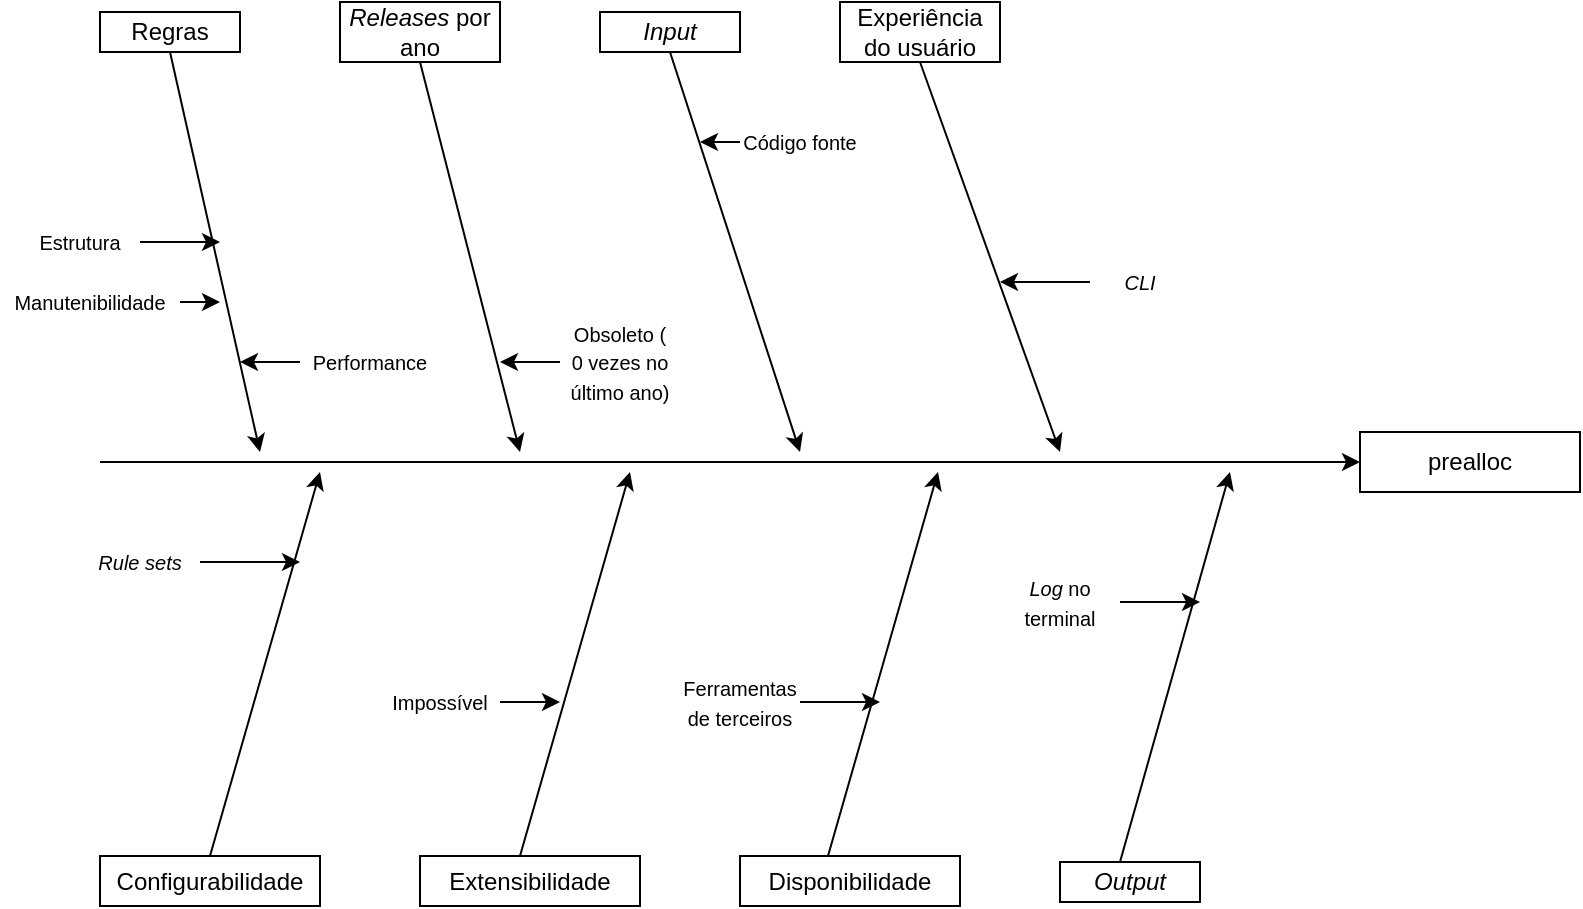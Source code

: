 <mxfile version="21.2.9" type="device">
  <diagram name="Página-1" id="SFaAdaLeswU1lWEI1o-6">
    <mxGraphModel dx="1434" dy="731" grid="1" gridSize="10" guides="1" tooltips="1" connect="1" arrows="1" fold="1" page="1" pageScale="1" pageWidth="827" pageHeight="1169" math="0" shadow="0">
      <root>
        <mxCell id="0" />
        <mxCell id="1" parent="0" />
        <mxCell id="u3kmKQPeAdHwH4gY3bJC-2" value="prealloc" style="rounded=0;whiteSpace=wrap;html=1;" parent="1" vertex="1">
          <mxGeometry x="680" y="360" width="110" height="30" as="geometry" />
        </mxCell>
        <mxCell id="u3kmKQPeAdHwH4gY3bJC-3" value="" style="endArrow=classic;html=1;rounded=0;entryX=0;entryY=0.5;entryDx=0;entryDy=0;" parent="1" target="u3kmKQPeAdHwH4gY3bJC-2" edge="1">
          <mxGeometry width="50" height="50" relative="1" as="geometry">
            <mxPoint x="50" y="375" as="sourcePoint" />
            <mxPoint x="440" y="370" as="targetPoint" />
          </mxGeometry>
        </mxCell>
        <mxCell id="u3kmKQPeAdHwH4gY3bJC-4" value="Regras" style="rounded=0;whiteSpace=wrap;html=1;" parent="1" vertex="1">
          <mxGeometry x="50" y="150" width="70" height="20" as="geometry" />
        </mxCell>
        <mxCell id="u3kmKQPeAdHwH4gY3bJC-5" value="&lt;i&gt;Releases&lt;/i&gt;&amp;nbsp;por ano" style="rounded=0;whiteSpace=wrap;html=1;" parent="1" vertex="1">
          <mxGeometry x="170" y="145" width="80" height="30" as="geometry" />
        </mxCell>
        <mxCell id="u3kmKQPeAdHwH4gY3bJC-7" value="&lt;i&gt;Input&lt;/i&gt;" style="rounded=0;whiteSpace=wrap;html=1;" parent="1" vertex="1">
          <mxGeometry x="300" y="150" width="70" height="20" as="geometry" />
        </mxCell>
        <mxCell id="u3kmKQPeAdHwH4gY3bJC-8" value="Configurabilidade" style="rounded=0;whiteSpace=wrap;html=1;" parent="1" vertex="1">
          <mxGeometry x="50" y="572" width="110" height="25" as="geometry" />
        </mxCell>
        <mxCell id="u3kmKQPeAdHwH4gY3bJC-10" value="Extensibilidade" style="rounded=0;whiteSpace=wrap;html=1;" parent="1" vertex="1">
          <mxGeometry x="210" y="572" width="110" height="25" as="geometry" />
        </mxCell>
        <mxCell id="u3kmKQPeAdHwH4gY3bJC-11" value="Disponibilidade" style="rounded=0;whiteSpace=wrap;html=1;" parent="1" vertex="1">
          <mxGeometry x="370" y="572" width="110" height="25" as="geometry" />
        </mxCell>
        <mxCell id="u3kmKQPeAdHwH4gY3bJC-12" value="Experiência do usuário" style="rounded=0;whiteSpace=wrap;html=1;" parent="1" vertex="1">
          <mxGeometry x="420" y="145" width="80" height="30" as="geometry" />
        </mxCell>
        <mxCell id="u3kmKQPeAdHwH4gY3bJC-13" value="&lt;i&gt;Output&lt;/i&gt;" style="rounded=0;whiteSpace=wrap;html=1;" parent="1" vertex="1">
          <mxGeometry x="530" y="575" width="70" height="20" as="geometry" />
        </mxCell>
        <mxCell id="u3kmKQPeAdHwH4gY3bJC-14" value="" style="endArrow=classic;html=1;rounded=0;exitX=0.5;exitY=1;exitDx=0;exitDy=0;" parent="1" source="u3kmKQPeAdHwH4gY3bJC-4" edge="1">
          <mxGeometry width="50" height="50" relative="1" as="geometry">
            <mxPoint x="390" y="420" as="sourcePoint" />
            <mxPoint x="130" y="370" as="targetPoint" />
          </mxGeometry>
        </mxCell>
        <mxCell id="u3kmKQPeAdHwH4gY3bJC-15" value="" style="endArrow=classic;html=1;rounded=0;exitX=0.5;exitY=1;exitDx=0;exitDy=0;" parent="1" source="u3kmKQPeAdHwH4gY3bJC-5" edge="1">
          <mxGeometry width="50" height="50" relative="1" as="geometry">
            <mxPoint x="390" y="420" as="sourcePoint" />
            <mxPoint x="260" y="370" as="targetPoint" />
          </mxGeometry>
        </mxCell>
        <mxCell id="u3kmKQPeAdHwH4gY3bJC-16" value="" style="endArrow=classic;html=1;rounded=0;exitX=0.5;exitY=1;exitDx=0;exitDy=0;" parent="1" source="u3kmKQPeAdHwH4gY3bJC-7" edge="1">
          <mxGeometry width="50" height="50" relative="1" as="geometry">
            <mxPoint x="390" y="420" as="sourcePoint" />
            <mxPoint x="400" y="370" as="targetPoint" />
          </mxGeometry>
        </mxCell>
        <mxCell id="u3kmKQPeAdHwH4gY3bJC-17" value="" style="endArrow=classic;html=1;rounded=0;exitX=0.5;exitY=1;exitDx=0;exitDy=0;" parent="1" source="u3kmKQPeAdHwH4gY3bJC-12" edge="1">
          <mxGeometry width="50" height="50" relative="1" as="geometry">
            <mxPoint x="390" y="420" as="sourcePoint" />
            <mxPoint x="530" y="370" as="targetPoint" />
          </mxGeometry>
        </mxCell>
        <mxCell id="u3kmKQPeAdHwH4gY3bJC-18" value="" style="endArrow=classic;html=1;rounded=0;exitX=0.5;exitY=0;exitDx=0;exitDy=0;" parent="1" source="u3kmKQPeAdHwH4gY3bJC-8" edge="1">
          <mxGeometry width="50" height="50" relative="1" as="geometry">
            <mxPoint x="390" y="420" as="sourcePoint" />
            <mxPoint x="160" y="380" as="targetPoint" />
          </mxGeometry>
        </mxCell>
        <mxCell id="u3kmKQPeAdHwH4gY3bJC-19" value="" style="endArrow=classic;html=1;rounded=0;exitX=0.5;exitY=0;exitDx=0;exitDy=0;" parent="1" edge="1">
          <mxGeometry width="50" height="50" relative="1" as="geometry">
            <mxPoint x="260" y="572" as="sourcePoint" />
            <mxPoint x="315" y="380" as="targetPoint" />
          </mxGeometry>
        </mxCell>
        <mxCell id="u3kmKQPeAdHwH4gY3bJC-20" value="" style="endArrow=classic;html=1;rounded=0;exitX=0.5;exitY=0;exitDx=0;exitDy=0;" parent="1" edge="1">
          <mxGeometry width="50" height="50" relative="1" as="geometry">
            <mxPoint x="414" y="572" as="sourcePoint" />
            <mxPoint x="469" y="380" as="targetPoint" />
          </mxGeometry>
        </mxCell>
        <mxCell id="u3kmKQPeAdHwH4gY3bJC-21" value="" style="endArrow=classic;html=1;rounded=0;exitX=0.5;exitY=0;exitDx=0;exitDy=0;" parent="1" edge="1">
          <mxGeometry width="50" height="50" relative="1" as="geometry">
            <mxPoint x="560" y="575" as="sourcePoint" />
            <mxPoint x="615" y="380" as="targetPoint" />
          </mxGeometry>
        </mxCell>
        <mxCell id="u3kmKQPeAdHwH4gY3bJC-37" style="edgeStyle=orthogonalEdgeStyle;rounded=0;orthogonalLoop=1;jettySize=auto;html=1;exitX=1;exitY=0.5;exitDx=0;exitDy=0;" parent="1" source="u3kmKQPeAdHwH4gY3bJC-28" edge="1">
          <mxGeometry relative="1" as="geometry">
            <mxPoint x="110" y="265" as="targetPoint" />
          </mxGeometry>
        </mxCell>
        <mxCell id="u3kmKQPeAdHwH4gY3bJC-28" value="&lt;span style=&quot;font-size: 10px;&quot;&gt;Estrutura&lt;/span&gt;" style="text;html=1;strokeColor=none;fillColor=none;align=center;verticalAlign=middle;whiteSpace=wrap;rounded=0;" parent="1" vertex="1">
          <mxGeometry x="10" y="250" width="60" height="30" as="geometry" />
        </mxCell>
        <mxCell id="u3kmKQPeAdHwH4gY3bJC-40" style="edgeStyle=orthogonalEdgeStyle;rounded=0;orthogonalLoop=1;jettySize=auto;html=1;exitX=1;exitY=0.5;exitDx=0;exitDy=0;" parent="1" source="u3kmKQPeAdHwH4gY3bJC-30" edge="1">
          <mxGeometry relative="1" as="geometry">
            <mxPoint x="110" y="295" as="targetPoint" />
          </mxGeometry>
        </mxCell>
        <mxCell id="u3kmKQPeAdHwH4gY3bJC-30" value="&lt;font style=&quot;font-size: 10px;&quot;&gt;Manutenibilidade&lt;/font&gt;" style="text;html=1;strokeColor=none;fillColor=none;align=center;verticalAlign=middle;whiteSpace=wrap;rounded=0;" parent="1" vertex="1">
          <mxGeometry y="280" width="90" height="30" as="geometry" />
        </mxCell>
        <mxCell id="u3kmKQPeAdHwH4gY3bJC-47" style="edgeStyle=orthogonalEdgeStyle;rounded=0;orthogonalLoop=1;jettySize=auto;html=1;exitX=0;exitY=0.5;exitDx=0;exitDy=0;" parent="1" source="u3kmKQPeAdHwH4gY3bJC-33" edge="1">
          <mxGeometry relative="1" as="geometry">
            <mxPoint x="120" y="325" as="targetPoint" />
          </mxGeometry>
        </mxCell>
        <mxCell id="u3kmKQPeAdHwH4gY3bJC-33" value="&lt;span style=&quot;font-size: 10px;&quot;&gt;Performance&lt;/span&gt;" style="text;html=1;strokeColor=none;fillColor=none;align=center;verticalAlign=middle;whiteSpace=wrap;rounded=0;" parent="1" vertex="1">
          <mxGeometry x="150" y="310" width="70" height="30" as="geometry" />
        </mxCell>
        <mxCell id="u3kmKQPeAdHwH4gY3bJC-56" style="edgeStyle=orthogonalEdgeStyle;rounded=0;orthogonalLoop=1;jettySize=auto;html=1;exitX=0;exitY=0.5;exitDx=0;exitDy=0;" parent="1" source="u3kmKQPeAdHwH4gY3bJC-53" edge="1">
          <mxGeometry relative="1" as="geometry">
            <mxPoint x="250" y="325" as="targetPoint" />
          </mxGeometry>
        </mxCell>
        <mxCell id="u3kmKQPeAdHwH4gY3bJC-53" value="&lt;font style=&quot;font-size: 10px;&quot;&gt;Obsoleto (&lt;br&gt;0 vezes no último ano)&lt;br&gt;&lt;/font&gt;" style="text;html=1;strokeColor=none;fillColor=none;align=center;verticalAlign=middle;whiteSpace=wrap;rounded=0;" parent="1" vertex="1">
          <mxGeometry x="280" y="310" width="60" height="30" as="geometry" />
        </mxCell>
        <mxCell id="u3kmKQPeAdHwH4gY3bJC-60" style="edgeStyle=orthogonalEdgeStyle;rounded=0;orthogonalLoop=1;jettySize=auto;html=1;exitX=0;exitY=0.5;exitDx=0;exitDy=0;" parent="1" source="u3kmKQPeAdHwH4gY3bJC-58" edge="1">
          <mxGeometry relative="1" as="geometry">
            <mxPoint x="350" y="215" as="targetPoint" />
          </mxGeometry>
        </mxCell>
        <mxCell id="u3kmKQPeAdHwH4gY3bJC-58" value="&lt;font style=&quot;font-size: 10px;&quot;&gt;Código fonte&lt;/font&gt;" style="text;html=1;strokeColor=none;fillColor=none;align=center;verticalAlign=middle;whiteSpace=wrap;rounded=0;" parent="1" vertex="1">
          <mxGeometry x="370" y="200" width="60" height="30" as="geometry" />
        </mxCell>
        <mxCell id="u3kmKQPeAdHwH4gY3bJC-75" style="edgeStyle=orthogonalEdgeStyle;rounded=0;orthogonalLoop=1;jettySize=auto;html=1;exitX=0;exitY=0.5;exitDx=0;exitDy=0;" parent="1" source="u3kmKQPeAdHwH4gY3bJC-69" edge="1">
          <mxGeometry relative="1" as="geometry">
            <mxPoint x="500" y="285" as="targetPoint" />
          </mxGeometry>
        </mxCell>
        <mxCell id="u3kmKQPeAdHwH4gY3bJC-69" value="&lt;span style=&quot;font-size: 10px;&quot;&gt;&lt;i&gt;CLI&lt;/i&gt;&lt;/span&gt;" style="text;html=1;strokeColor=none;fillColor=none;align=center;verticalAlign=middle;whiteSpace=wrap;rounded=0;" parent="1" vertex="1">
          <mxGeometry x="545" y="270" width="50" height="30" as="geometry" />
        </mxCell>
        <mxCell id="u3kmKQPeAdHwH4gY3bJC-81" style="edgeStyle=orthogonalEdgeStyle;rounded=0;orthogonalLoop=1;jettySize=auto;html=1;exitX=1;exitY=0.5;exitDx=0;exitDy=0;" parent="1" source="u3kmKQPeAdHwH4gY3bJC-77" edge="1">
          <mxGeometry relative="1" as="geometry">
            <mxPoint x="150" y="425" as="targetPoint" />
          </mxGeometry>
        </mxCell>
        <mxCell id="u3kmKQPeAdHwH4gY3bJC-77" value="&lt;span style=&quot;font-size: 10px;&quot;&gt;&lt;i&gt;Rule sets&lt;/i&gt;&lt;/span&gt;" style="text;html=1;strokeColor=none;fillColor=none;align=center;verticalAlign=middle;whiteSpace=wrap;rounded=0;" parent="1" vertex="1">
          <mxGeometry x="40" y="410" width="60" height="30" as="geometry" />
        </mxCell>
        <mxCell id="u3kmKQPeAdHwH4gY3bJC-88" style="edgeStyle=orthogonalEdgeStyle;rounded=0;orthogonalLoop=1;jettySize=auto;html=1;exitX=1;exitY=0.5;exitDx=0;exitDy=0;" parent="1" source="u3kmKQPeAdHwH4gY3bJC-85" edge="1">
          <mxGeometry relative="1" as="geometry">
            <mxPoint x="280" y="495" as="targetPoint" />
          </mxGeometry>
        </mxCell>
        <mxCell id="u3kmKQPeAdHwH4gY3bJC-85" value="&lt;span style=&quot;font-size: 10px;&quot;&gt;Impossível&lt;/span&gt;" style="text;html=1;strokeColor=none;fillColor=none;align=center;verticalAlign=middle;whiteSpace=wrap;rounded=0;" parent="1" vertex="1">
          <mxGeometry x="190" y="480" width="60" height="30" as="geometry" />
        </mxCell>
        <mxCell id="u3kmKQPeAdHwH4gY3bJC-92" style="edgeStyle=orthogonalEdgeStyle;rounded=0;orthogonalLoop=1;jettySize=auto;html=1;exitX=1;exitY=0.5;exitDx=0;exitDy=0;" parent="1" source="u3kmKQPeAdHwH4gY3bJC-91" edge="1">
          <mxGeometry relative="1" as="geometry">
            <mxPoint x="440" y="495" as="targetPoint" />
          </mxGeometry>
        </mxCell>
        <mxCell id="u3kmKQPeAdHwH4gY3bJC-91" value="&lt;span style=&quot;font-size: 10px;&quot;&gt;Ferramentas de terceiros&lt;/span&gt;" style="text;html=1;strokeColor=none;fillColor=none;align=center;verticalAlign=middle;whiteSpace=wrap;rounded=0;" parent="1" vertex="1">
          <mxGeometry x="340" y="480" width="60" height="30" as="geometry" />
        </mxCell>
        <mxCell id="u3kmKQPeAdHwH4gY3bJC-94" style="edgeStyle=orthogonalEdgeStyle;rounded=0;orthogonalLoop=1;jettySize=auto;html=1;exitX=1;exitY=0.5;exitDx=0;exitDy=0;" parent="1" source="u3kmKQPeAdHwH4gY3bJC-93" edge="1">
          <mxGeometry relative="1" as="geometry">
            <mxPoint x="600" y="445" as="targetPoint" />
          </mxGeometry>
        </mxCell>
        <mxCell id="u3kmKQPeAdHwH4gY3bJC-93" value="&lt;span style=&quot;font-size: 10px;&quot;&gt;&lt;i&gt;Log&lt;/i&gt;&amp;nbsp;no terminal&lt;/span&gt;" style="text;html=1;strokeColor=none;fillColor=none;align=center;verticalAlign=middle;whiteSpace=wrap;rounded=0;" parent="1" vertex="1">
          <mxGeometry x="500" y="430" width="60" height="30" as="geometry" />
        </mxCell>
      </root>
    </mxGraphModel>
  </diagram>
</mxfile>

